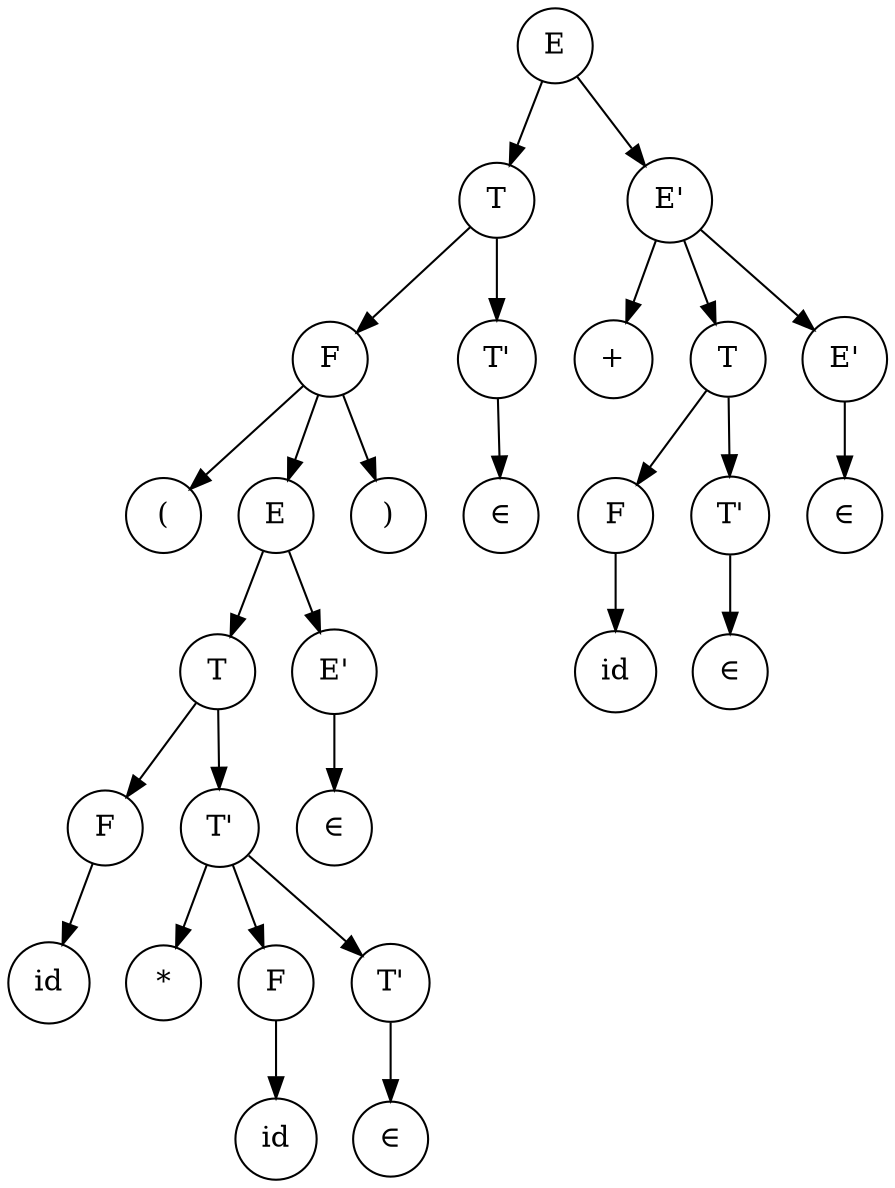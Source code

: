digraph G {
node [shape="circle"]
	1 [label="E"]
	2 [label="T"]
	1 -> 2
	20 [label="E'"]
	1 -> 20
	3 [label="F"]
	2 -> 3
	18 [label="T'"]
	2 -> 18
	21 [label="+"]
	20 -> 21
	22 [label="T"]
	20 -> 22
	27 [label="E'"]
	20 -> 27
	4 [label="("]
	3 -> 4
	5 [label="E"]
	3 -> 5
	17 [label=")"]
	3 -> 17
	19 [label="∈"]
	18 -> 19
	23 [label="F"]
	22 -> 23
	25 [label="T'"]
	22 -> 25
	28 [label="∈"]
	27 -> 28
	6 [label="T"]
	5 -> 6
	15 [label="E'"]
	5 -> 15
	24 [label="id"]
	23 -> 24
	26 [label="∈"]
	25 -> 26
	7 [label="F"]
	6 -> 7
	9 [label="T'"]
	6 -> 9
	16 [label="∈"]
	15 -> 16
	8 [label="id"]
	7 -> 8
	10 [label="*"]
	9 -> 10
	11 [label="F"]
	9 -> 11
	13 [label="T'"]
	9 -> 13
	12 [label="id"]
	11 -> 12
	14 [label="∈"]
	13 -> 14
}
